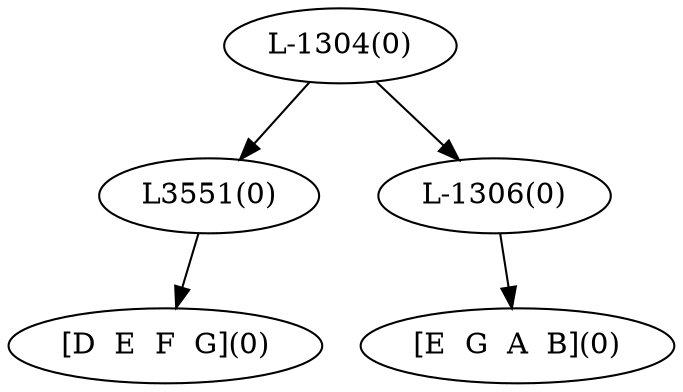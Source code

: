 digraph sample{
"L3551(0)"->"[D  E  F  G](0)"
"L-1306(0)"->"[E  G  A  B](0)"
"L-1304(0)"->"L3551(0)"
"L-1304(0)"->"L-1306(0)"
{rank = min; "L-1304(0)"}
{rank = same; "L3551(0)"; "L-1306(0)";}
{rank = max; "[D  E  F  G](0)"; "[E  G  A  B](0)";}
}